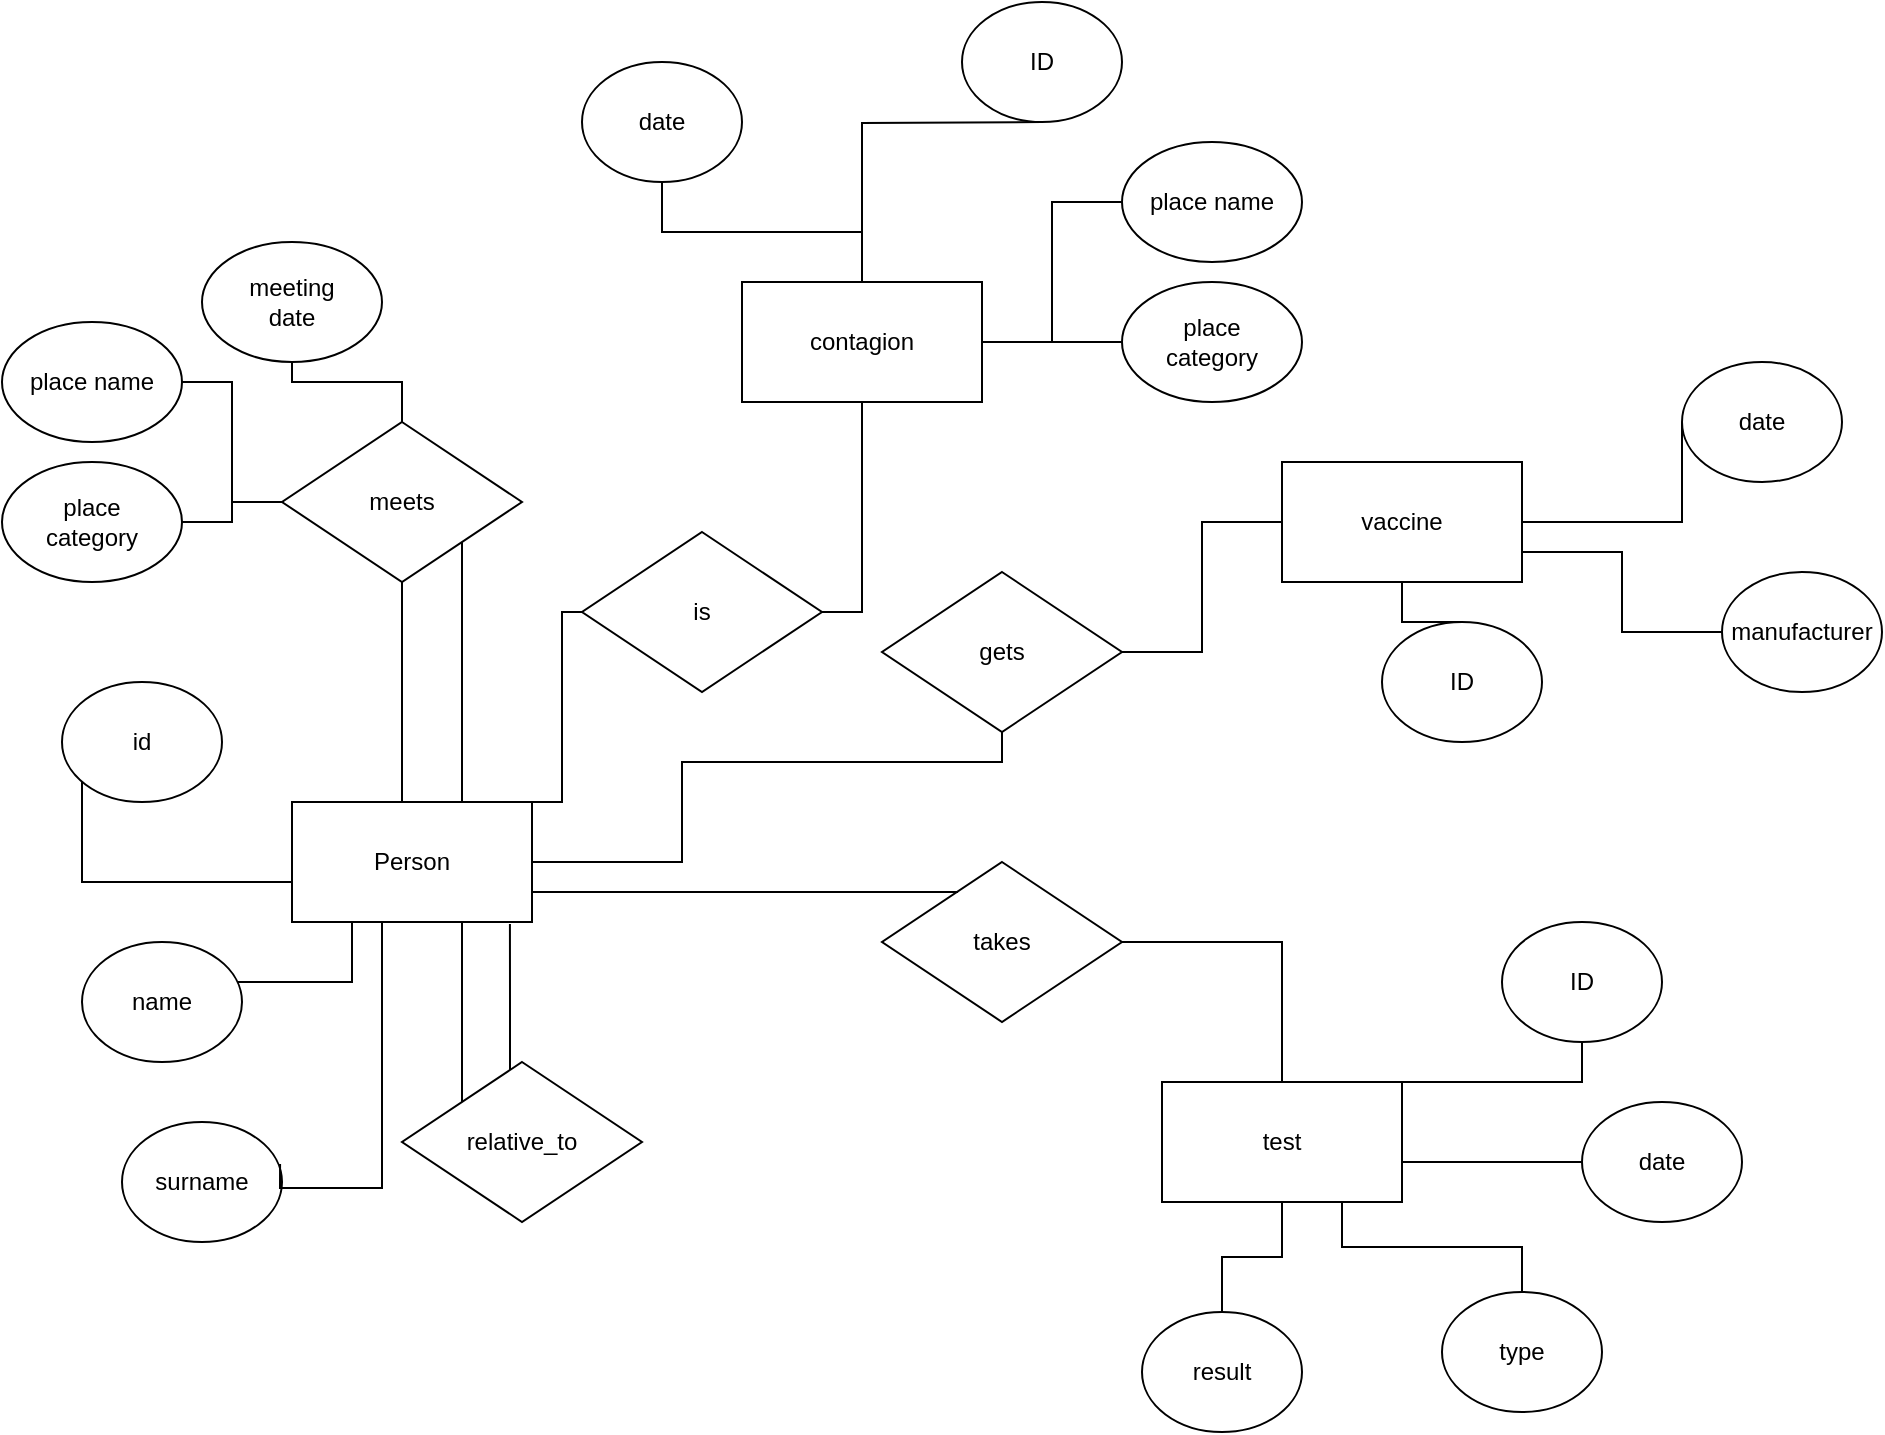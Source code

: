 <mxfile version="15.7.3" type="device"><diagram name="Page-1" id="74e2e168-ea6b-b213-b513-2b3c1d86103e"><mxGraphModel dx="1106" dy="880" grid="1" gridSize="10" guides="1" tooltips="1" connect="1" arrows="1" fold="1" page="1" pageScale="1" pageWidth="1100" pageHeight="850" background="none" math="0" shadow="0"><root><mxCell id="0"/><mxCell id="1" parent="0"/><mxCell id="W0mSgelWktw8DuVjzA9t-32" value="" style="edgeStyle=orthogonalEdgeStyle;rounded=0;orthogonalLoop=1;jettySize=auto;html=1;startArrow=none;startFill=0;endArrow=none;endFill=0;" parent="1" source="W0mSgelWktw8DuVjzA9t-1" target="W0mSgelWktw8DuVjzA9t-2" edge="1"><mxGeometry relative="1" as="geometry"><Array as="points"><mxPoint x="220" y="430"/><mxPoint x="220" y="430"/></Array></mxGeometry></mxCell><mxCell id="W0mSgelWktw8DuVjzA9t-1" value="Person" style="rounded=0;whiteSpace=wrap;html=1;" parent="1" vertex="1"><mxGeometry x="165" y="460" width="120" height="60" as="geometry"/></mxCell><mxCell id="W0mSgelWktw8DuVjzA9t-2" value="meets" style="rhombus;whiteSpace=wrap;html=1;" parent="1" vertex="1"><mxGeometry x="160" y="270" width="120" height="80" as="geometry"/></mxCell><mxCell id="W0mSgelWktw8DuVjzA9t-5" style="edgeStyle=orthogonalEdgeStyle;rounded=0;orthogonalLoop=1;jettySize=auto;html=1;exitX=0.5;exitY=1;exitDx=0;exitDy=0;" parent="1" source="W0mSgelWktw8DuVjzA9t-2" target="W0mSgelWktw8DuVjzA9t-2" edge="1"><mxGeometry relative="1" as="geometry"/></mxCell><mxCell id="W0mSgelWktw8DuVjzA9t-9" value="" style="edgeStyle=orthogonalEdgeStyle;rounded=0;orthogonalLoop=1;jettySize=auto;html=1;entryX=0.5;entryY=0;entryDx=0;entryDy=0;endArrow=none;endFill=0;startArrow=none;startFill=0;" parent="1" source="W0mSgelWktw8DuVjzA9t-8" target="W0mSgelWktw8DuVjzA9t-2" edge="1"><mxGeometry relative="1" as="geometry"><Array as="points"><mxPoint x="220" y="250"/></Array></mxGeometry></mxCell><mxCell id="W0mSgelWktw8DuVjzA9t-8" value="meeting&lt;br&gt;date" style="ellipse;whiteSpace=wrap;html=1;" parent="1" vertex="1"><mxGeometry x="120" y="180" width="90" height="60" as="geometry"/></mxCell><mxCell id="W0mSgelWktw8DuVjzA9t-12" value="id" style="ellipse;whiteSpace=wrap;html=1;" parent="1" vertex="1"><mxGeometry x="50" y="400" width="80" height="60" as="geometry"/></mxCell><mxCell id="W0mSgelWktw8DuVjzA9t-13" value="" style="endArrow=none;html=1;rounded=0;edgeStyle=orthogonalEdgeStyle;endFill=0;" parent="1" source="W0mSgelWktw8DuVjzA9t-12" edge="1"><mxGeometry width="50" height="50" relative="1" as="geometry"><mxPoint x="75" y="560" as="sourcePoint"/><mxPoint x="165" y="500" as="targetPoint"/><Array as="points"><mxPoint x="60" y="500"/></Array></mxGeometry></mxCell><mxCell id="W0mSgelWktw8DuVjzA9t-14" value="name" style="ellipse;whiteSpace=wrap;html=1;" parent="1" vertex="1"><mxGeometry x="60" y="530" width="80" height="60" as="geometry"/></mxCell><mxCell id="W0mSgelWktw8DuVjzA9t-15" value="" style="endArrow=none;html=1;rounded=0;edgeStyle=orthogonalEdgeStyle;endFill=0;entryX=0.25;entryY=1;entryDx=0;entryDy=0;" parent="1" source="W0mSgelWktw8DuVjzA9t-14" target="W0mSgelWktw8DuVjzA9t-1" edge="1"><mxGeometry width="50" height="50" relative="1" as="geometry"><mxPoint x="85" y="570" as="sourcePoint"/><mxPoint x="175" y="510" as="targetPoint"/><Array as="points"><mxPoint x="195" y="550"/><mxPoint x="195" y="550"/></Array></mxGeometry></mxCell><mxCell id="W0mSgelWktw8DuVjzA9t-16" value="surname" style="ellipse;whiteSpace=wrap;html=1;" parent="1" vertex="1"><mxGeometry x="80" y="620" width="80" height="60" as="geometry"/></mxCell><mxCell id="W0mSgelWktw8DuVjzA9t-18" value="" style="endArrow=none;html=1;rounded=0;edgeStyle=orthogonalEdgeStyle;endFill=0;entryX=0.5;entryY=1;entryDx=0;entryDy=0;exitX=0.988;exitY=0.35;exitDx=0;exitDy=0;exitPerimeter=0;" parent="1" source="W0mSgelWktw8DuVjzA9t-16" target="W0mSgelWktw8DuVjzA9t-1" edge="1"><mxGeometry width="50" height="50" relative="1" as="geometry"><mxPoint x="210" y="653" as="sourcePoint"/><mxPoint x="264.5" y="520" as="targetPoint"/><Array as="points"><mxPoint x="159" y="653"/><mxPoint x="210" y="653"/><mxPoint x="210" y="520"/></Array></mxGeometry></mxCell><mxCell id="W0mSgelWktw8DuVjzA9t-19" value="relative_to" style="rhombus;whiteSpace=wrap;html=1;" parent="1" vertex="1"><mxGeometry x="220" y="590" width="120" height="80" as="geometry"/></mxCell><mxCell id="W0mSgelWktw8DuVjzA9t-20" style="edgeStyle=orthogonalEdgeStyle;rounded=0;orthogonalLoop=1;jettySize=auto;html=1;exitX=0.5;exitY=1;exitDx=0;exitDy=0;" parent="1" source="W0mSgelWktw8DuVjzA9t-19" target="W0mSgelWktw8DuVjzA9t-19" edge="1"><mxGeometry relative="1" as="geometry"/></mxCell><mxCell id="W0mSgelWktw8DuVjzA9t-22" value="" style="endArrow=none;html=1;rounded=0;edgeStyle=orthogonalEdgeStyle;entryX=0.75;entryY=1;entryDx=0;entryDy=0;endFill=0;exitX=0;exitY=0;exitDx=0;exitDy=0;" parent="1" source="W0mSgelWktw8DuVjzA9t-19" target="W0mSgelWktw8DuVjzA9t-1" edge="1"><mxGeometry width="50" height="50" relative="1" as="geometry"><mxPoint x="250" y="600" as="sourcePoint"/><mxPoint x="295" y="500" as="targetPoint"/><Array as="points"><mxPoint x="250" y="520"/></Array></mxGeometry></mxCell><mxCell id="W0mSgelWktw8DuVjzA9t-23" value="contagion" style="rounded=0;whiteSpace=wrap;html=1;" parent="1" vertex="1"><mxGeometry x="390" y="200" width="120" height="60" as="geometry"/></mxCell><mxCell id="W0mSgelWktw8DuVjzA9t-26" value="" style="edgeStyle=orthogonalEdgeStyle;rounded=0;orthogonalLoop=1;jettySize=auto;html=1;startArrow=none;startFill=0;endArrow=none;endFill=0;" parent="1" source="W0mSgelWktw8DuVjzA9t-24" target="W0mSgelWktw8DuVjzA9t-23" edge="1"><mxGeometry relative="1" as="geometry"/></mxCell><mxCell id="W0mSgelWktw8DuVjzA9t-24" value="date" style="ellipse;whiteSpace=wrap;html=1;" parent="1" vertex="1"><mxGeometry x="310" y="90" width="80" height="60" as="geometry"/></mxCell><mxCell id="gzNRtmuGt_2Qy711NFi3-17" value="" style="edgeStyle=orthogonalEdgeStyle;rounded=0;orthogonalLoop=1;jettySize=auto;html=1;endArrow=none;endFill=0;" parent="1" source="W0mSgelWktw8DuVjzA9t-29" target="gzNRtmuGt_2Qy711NFi3-16" edge="1"><mxGeometry relative="1" as="geometry"/></mxCell><mxCell id="W0mSgelWktw8DuVjzA9t-29" value="vaccine" style="rounded=0;whiteSpace=wrap;html=1;" parent="1" vertex="1"><mxGeometry x="660" y="290" width="120" height="60" as="geometry"/></mxCell><mxCell id="W0mSgelWktw8DuVjzA9t-30" value="" style="edgeStyle=orthogonalEdgeStyle;rounded=0;orthogonalLoop=1;jettySize=auto;html=1;startArrow=none;startFill=0;endArrow=none;endFill=0;" parent="1" source="W0mSgelWktw8DuVjzA9t-31" target="W0mSgelWktw8DuVjzA9t-29" edge="1"><mxGeometry relative="1" as="geometry"><Array as="points"><mxPoint x="860" y="320"/></Array></mxGeometry></mxCell><mxCell id="W0mSgelWktw8DuVjzA9t-31" value="date" style="ellipse;whiteSpace=wrap;html=1;" parent="1" vertex="1"><mxGeometry x="860" y="240" width="80" height="60" as="geometry"/></mxCell><mxCell id="W0mSgelWktw8DuVjzA9t-34" value="" style="edgeStyle=orthogonalEdgeStyle;rounded=0;orthogonalLoop=1;jettySize=auto;html=1;startArrow=none;startFill=0;endArrow=none;endFill=0;entryX=1;entryY=1;entryDx=0;entryDy=0;exitX=0.75;exitY=0;exitDx=0;exitDy=0;" parent="1" source="W0mSgelWktw8DuVjzA9t-1" target="W0mSgelWktw8DuVjzA9t-2" edge="1"><mxGeometry relative="1" as="geometry"><mxPoint x="265" y="430" as="sourcePoint"/><mxPoint x="230" y="360" as="targetPoint"/><Array as="points"><mxPoint x="250" y="460"/></Array></mxGeometry></mxCell><mxCell id="W0mSgelWktw8DuVjzA9t-35" value="" style="endArrow=none;html=1;rounded=0;edgeStyle=orthogonalEdgeStyle;entryX=0.908;entryY=1.017;entryDx=0;entryDy=0;endFill=0;entryPerimeter=0;" parent="1" source="W0mSgelWktw8DuVjzA9t-19" target="W0mSgelWktw8DuVjzA9t-1" edge="1"><mxGeometry width="50" height="50" relative="1" as="geometry"><mxPoint x="390" y="500" as="sourcePoint"/><mxPoint x="295" y="475" as="targetPoint"/><Array as="points"><mxPoint x="274" y="560"/><mxPoint x="274" y="560"/></Array></mxGeometry></mxCell><mxCell id="W0mSgelWktw8DuVjzA9t-36" value="test" style="rounded=0;whiteSpace=wrap;html=1;" parent="1" vertex="1"><mxGeometry x="600" y="600" width="120" height="60" as="geometry"/></mxCell><mxCell id="W0mSgelWktw8DuVjzA9t-37" value="" style="edgeStyle=orthogonalEdgeStyle;rounded=0;orthogonalLoop=1;jettySize=auto;html=1;startArrow=none;startFill=0;endArrow=none;endFill=0;" parent="1" source="W0mSgelWktw8DuVjzA9t-38" target="W0mSgelWktw8DuVjzA9t-36" edge="1"><mxGeometry relative="1" as="geometry"><Array as="points"><mxPoint x="740" y="640"/><mxPoint x="740" y="640"/></Array></mxGeometry></mxCell><mxCell id="W0mSgelWktw8DuVjzA9t-38" value="date" style="ellipse;whiteSpace=wrap;html=1;" parent="1" vertex="1"><mxGeometry x="810" y="610" width="80" height="60" as="geometry"/></mxCell><mxCell id="W0mSgelWktw8DuVjzA9t-39" value="type" style="ellipse;whiteSpace=wrap;html=1;" parent="1" vertex="1"><mxGeometry x="740" y="705" width="80" height="60" as="geometry"/></mxCell><mxCell id="W0mSgelWktw8DuVjzA9t-40" value="" style="edgeStyle=orthogonalEdgeStyle;rounded=0;orthogonalLoop=1;jettySize=auto;html=1;startArrow=none;startFill=0;endArrow=none;endFill=0;entryX=0.75;entryY=1;entryDx=0;entryDy=0;exitX=0.5;exitY=0;exitDx=0;exitDy=0;" parent="1" source="W0mSgelWktw8DuVjzA9t-39" target="W0mSgelWktw8DuVjzA9t-36" edge="1"><mxGeometry relative="1" as="geometry"><mxPoint x="820" y="650" as="sourcePoint"/><mxPoint x="730" y="640" as="targetPoint"/></mxGeometry></mxCell><mxCell id="W0mSgelWktw8DuVjzA9t-43" value="" style="edgeStyle=orthogonalEdgeStyle;rounded=0;orthogonalLoop=1;jettySize=auto;html=1;startArrow=none;startFill=0;endArrow=none;endFill=0;" parent="1" source="Bj0C5QS0v_V2pk3EpB6A-1" target="W0mSgelWktw8DuVjzA9t-23" edge="1"><mxGeometry relative="1" as="geometry"><mxPoint x="600" y="290" as="sourcePoint"/><Array as="points"><mxPoint x="450" y="365"/></Array></mxGeometry></mxCell><mxCell id="W0mSgelWktw8DuVjzA9t-46" value="" style="edgeStyle=orthogonalEdgeStyle;rounded=0;orthogonalLoop=1;jettySize=auto;html=1;startArrow=none;startFill=0;endArrow=none;endFill=0;" parent="1" source="W0mSgelWktw8DuVjzA9t-44" target="W0mSgelWktw8DuVjzA9t-29" edge="1"><mxGeometry relative="1" as="geometry"/></mxCell><mxCell id="W0mSgelWktw8DuVjzA9t-44" value="gets" style="rhombus;whiteSpace=wrap;html=1;" parent="1" vertex="1"><mxGeometry x="460" y="345" width="120" height="80" as="geometry"/></mxCell><mxCell id="W0mSgelWktw8DuVjzA9t-45" value="" style="edgeStyle=orthogonalEdgeStyle;rounded=0;orthogonalLoop=1;jettySize=auto;html=1;startArrow=none;startFill=0;endArrow=none;endFill=0;entryX=1;entryY=0.5;entryDx=0;entryDy=0;" parent="1" source="W0mSgelWktw8DuVjzA9t-44" target="W0mSgelWktw8DuVjzA9t-1" edge="1"><mxGeometry relative="1" as="geometry"><mxPoint x="420" y="290" as="sourcePoint"/><mxPoint x="290" y="320" as="targetPoint"/><Array as="points"><mxPoint x="520" y="440"/><mxPoint x="360" y="440"/><mxPoint x="360" y="490"/></Array></mxGeometry></mxCell><mxCell id="W0mSgelWktw8DuVjzA9t-49" value="" style="edgeStyle=orthogonalEdgeStyle;rounded=0;orthogonalLoop=1;jettySize=auto;html=1;startArrow=none;startFill=0;endArrow=none;endFill=0;" parent="1" source="W0mSgelWktw8DuVjzA9t-47" target="W0mSgelWktw8DuVjzA9t-36" edge="1"><mxGeometry relative="1" as="geometry"/></mxCell><mxCell id="W0mSgelWktw8DuVjzA9t-47" value="takes" style="rhombus;whiteSpace=wrap;html=1;" parent="1" vertex="1"><mxGeometry x="460" y="490" width="120" height="80" as="geometry"/></mxCell><mxCell id="W0mSgelWktw8DuVjzA9t-48" value="" style="edgeStyle=orthogonalEdgeStyle;rounded=0;orthogonalLoop=1;jettySize=auto;html=1;startArrow=none;startFill=0;endArrow=none;endFill=0;entryX=1;entryY=0.75;entryDx=0;entryDy=0;exitX=0.317;exitY=0.188;exitDx=0;exitDy=0;exitPerimeter=0;" parent="1" source="W0mSgelWktw8DuVjzA9t-47" target="W0mSgelWktw8DuVjzA9t-1" edge="1"><mxGeometry relative="1" as="geometry"><mxPoint x="493.75" y="490" as="sourcePoint"/><mxPoint x="326.25" y="500" as="targetPoint"/><Array as="points"><mxPoint x="410" y="505"/><mxPoint x="410" y="505"/></Array></mxGeometry></mxCell><mxCell id="W0mSgelWktw8DuVjzA9t-51" value="" style="edgeStyle=orthogonalEdgeStyle;rounded=0;orthogonalLoop=1;jettySize=auto;html=1;startArrow=none;startFill=0;endArrow=none;endFill=0;" parent="1" source="W0mSgelWktw8DuVjzA9t-50" target="W0mSgelWktw8DuVjzA9t-36" edge="1"><mxGeometry relative="1" as="geometry"/></mxCell><mxCell id="W0mSgelWktw8DuVjzA9t-50" value="result" style="ellipse;whiteSpace=wrap;html=1;" parent="1" vertex="1"><mxGeometry x="590" y="715" width="80" height="60" as="geometry"/></mxCell><mxCell id="gzNRtmuGt_2Qy711NFi3-9" value="" style="edgeStyle=orthogonalEdgeStyle;rounded=0;orthogonalLoop=1;jettySize=auto;html=1;endArrow=none;endFill=0;" parent="1" source="gzNRtmuGt_2Qy711NFi3-6" target="W0mSgelWktw8DuVjzA9t-2" edge="1"><mxGeometry relative="1" as="geometry"/></mxCell><mxCell id="gzNRtmuGt_2Qy711NFi3-6" value="place name" style="ellipse;whiteSpace=wrap;html=1;" parent="1" vertex="1"><mxGeometry x="20" y="220" width="90" height="60" as="geometry"/></mxCell><mxCell id="gzNRtmuGt_2Qy711NFi3-8" value="" style="edgeStyle=orthogonalEdgeStyle;rounded=0;orthogonalLoop=1;jettySize=auto;html=1;endArrow=none;endFill=0;" parent="1" source="gzNRtmuGt_2Qy711NFi3-7" target="W0mSgelWktw8DuVjzA9t-2" edge="1"><mxGeometry relative="1" as="geometry"/></mxCell><mxCell id="gzNRtmuGt_2Qy711NFi3-7" value="place &lt;br&gt;category" style="ellipse;whiteSpace=wrap;html=1;" parent="1" vertex="1"><mxGeometry x="20" y="290" width="90" height="60" as="geometry"/></mxCell><mxCell id="gzNRtmuGt_2Qy711NFi3-12" value="" style="edgeStyle=orthogonalEdgeStyle;rounded=0;orthogonalLoop=1;jettySize=auto;html=1;endArrow=none;endFill=0;entryX=1;entryY=0.5;entryDx=0;entryDy=0;" parent="1" source="gzNRtmuGt_2Qy711NFi3-10" target="W0mSgelWktw8DuVjzA9t-23" edge="1"><mxGeometry relative="1" as="geometry"/></mxCell><mxCell id="gzNRtmuGt_2Qy711NFi3-10" value="place name" style="ellipse;whiteSpace=wrap;html=1;" parent="1" vertex="1"><mxGeometry x="580" y="130" width="90" height="60" as="geometry"/></mxCell><mxCell id="gzNRtmuGt_2Qy711NFi3-13" value="" style="edgeStyle=orthogonalEdgeStyle;rounded=0;orthogonalLoop=1;jettySize=auto;html=1;endArrow=none;endFill=0;" parent="1" source="gzNRtmuGt_2Qy711NFi3-11" target="W0mSgelWktw8DuVjzA9t-23" edge="1"><mxGeometry relative="1" as="geometry"/></mxCell><mxCell id="gzNRtmuGt_2Qy711NFi3-11" value="place &lt;br&gt;category" style="ellipse;whiteSpace=wrap;html=1;" parent="1" vertex="1"><mxGeometry x="580" y="200" width="90" height="60" as="geometry"/></mxCell><mxCell id="gzNRtmuGt_2Qy711NFi3-15" value="" style="edgeStyle=orthogonalEdgeStyle;rounded=0;orthogonalLoop=1;jettySize=auto;html=1;endArrow=none;endFill=0;" parent="1" target="W0mSgelWktw8DuVjzA9t-23" edge="1"><mxGeometry relative="1" as="geometry"><mxPoint x="540" y="120" as="sourcePoint"/></mxGeometry></mxCell><mxCell id="gzNRtmuGt_2Qy711NFi3-14" value="ID" style="ellipse;whiteSpace=wrap;html=1;" parent="1" vertex="1"><mxGeometry x="500" y="60" width="80" height="60" as="geometry"/></mxCell><mxCell id="gzNRtmuGt_2Qy711NFi3-16" value="ID" style="ellipse;whiteSpace=wrap;html=1;" parent="1" vertex="1"><mxGeometry x="710" y="370" width="80" height="60" as="geometry"/></mxCell><mxCell id="gzNRtmuGt_2Qy711NFi3-19" value="" style="edgeStyle=orthogonalEdgeStyle;rounded=0;orthogonalLoop=1;jettySize=auto;html=1;endArrow=none;endFill=0;entryX=1;entryY=0.75;entryDx=0;entryDy=0;" parent="1" source="gzNRtmuGt_2Qy711NFi3-18" target="W0mSgelWktw8DuVjzA9t-29" edge="1"><mxGeometry relative="1" as="geometry"/></mxCell><mxCell id="gzNRtmuGt_2Qy711NFi3-18" value="manufacturer" style="ellipse;whiteSpace=wrap;html=1;" parent="1" vertex="1"><mxGeometry x="880" y="345" width="80" height="60" as="geometry"/></mxCell><mxCell id="gzNRtmuGt_2Qy711NFi3-21" value="" style="edgeStyle=orthogonalEdgeStyle;rounded=0;orthogonalLoop=1;jettySize=auto;html=1;endArrow=none;endFill=0;" parent="1" source="gzNRtmuGt_2Qy711NFi3-20" target="W0mSgelWktw8DuVjzA9t-38" edge="1"><mxGeometry relative="1" as="geometry"><Array as="points"><mxPoint x="810" y="600"/><mxPoint x="720" y="600"/><mxPoint x="720" y="640"/></Array></mxGeometry></mxCell><mxCell id="gzNRtmuGt_2Qy711NFi3-20" value="ID" style="ellipse;whiteSpace=wrap;html=1;" parent="1" vertex="1"><mxGeometry x="770" y="520" width="80" height="60" as="geometry"/></mxCell><mxCell id="Bj0C5QS0v_V2pk3EpB6A-1" value="is" style="rhombus;whiteSpace=wrap;html=1;" vertex="1" parent="1"><mxGeometry x="310" y="325" width="120" height="80" as="geometry"/></mxCell><mxCell id="Bj0C5QS0v_V2pk3EpB6A-2" value="" style="edgeStyle=orthogonalEdgeStyle;rounded=0;orthogonalLoop=1;jettySize=auto;html=1;startArrow=none;startFill=0;endArrow=none;endFill=0;exitX=0.875;exitY=0;exitDx=0;exitDy=0;exitPerimeter=0;" edge="1" parent="1" source="W0mSgelWktw8DuVjzA9t-1" target="Bj0C5QS0v_V2pk3EpB6A-1"><mxGeometry relative="1" as="geometry"><mxPoint x="270" y="460" as="sourcePoint"/><Array as="points"><mxPoint x="300" y="365"/></Array><mxPoint x="450" y="260" as="targetPoint"/></mxGeometry></mxCell></root></mxGraphModel></diagram></mxfile>